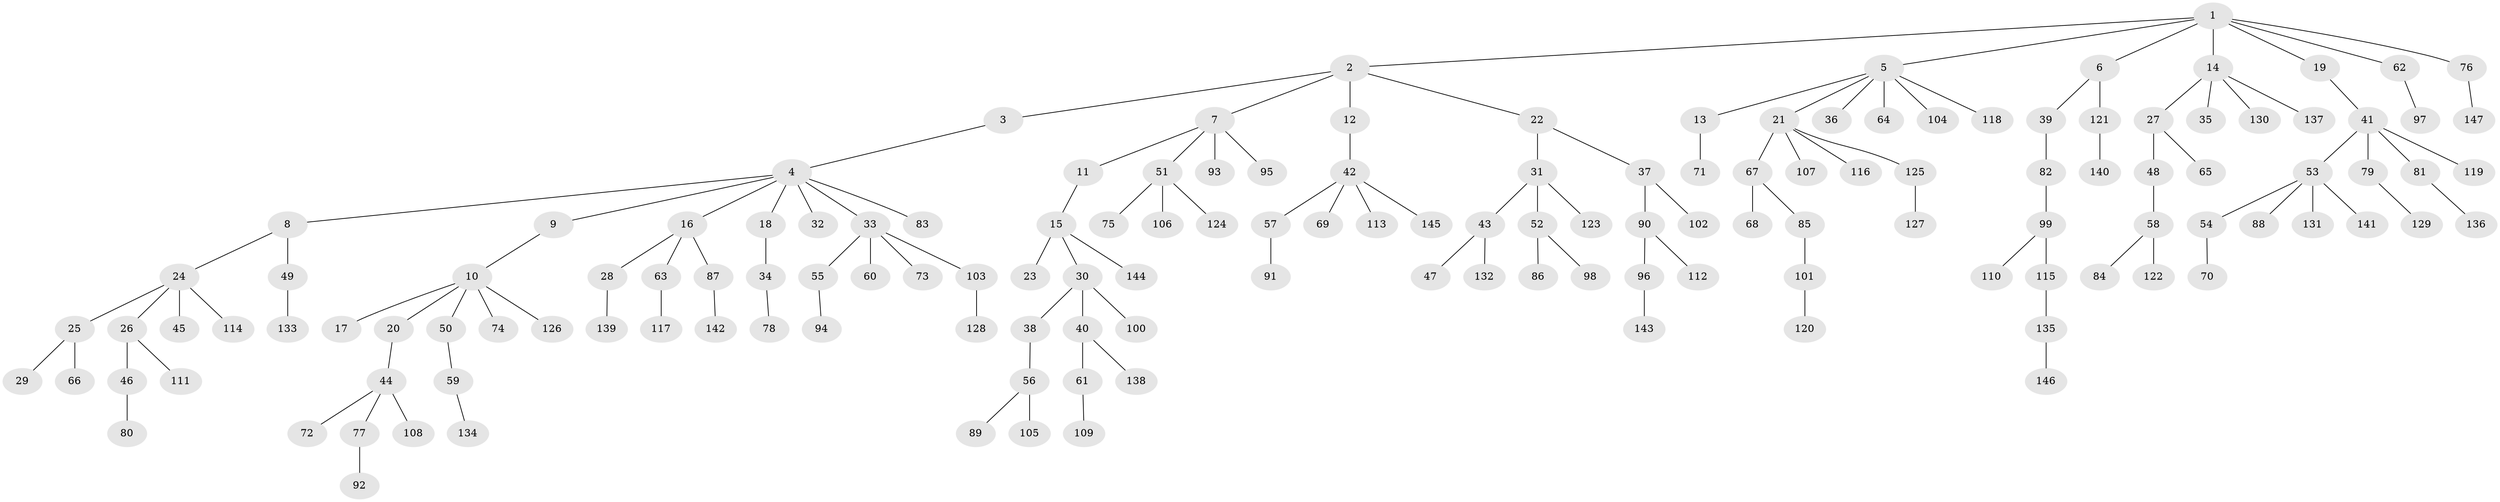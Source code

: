 // coarse degree distribution, {2: 0.22727272727272727, 1: 0.6704545454545454, 4: 0.045454545454545456, 5: 0.03409090909090909, 3: 0.011363636363636364, 41: 0.011363636363636364}
// Generated by graph-tools (version 1.1) at 2025/55/03/04/25 21:55:36]
// undirected, 147 vertices, 146 edges
graph export_dot {
graph [start="1"]
  node [color=gray90,style=filled];
  1;
  2;
  3;
  4;
  5;
  6;
  7;
  8;
  9;
  10;
  11;
  12;
  13;
  14;
  15;
  16;
  17;
  18;
  19;
  20;
  21;
  22;
  23;
  24;
  25;
  26;
  27;
  28;
  29;
  30;
  31;
  32;
  33;
  34;
  35;
  36;
  37;
  38;
  39;
  40;
  41;
  42;
  43;
  44;
  45;
  46;
  47;
  48;
  49;
  50;
  51;
  52;
  53;
  54;
  55;
  56;
  57;
  58;
  59;
  60;
  61;
  62;
  63;
  64;
  65;
  66;
  67;
  68;
  69;
  70;
  71;
  72;
  73;
  74;
  75;
  76;
  77;
  78;
  79;
  80;
  81;
  82;
  83;
  84;
  85;
  86;
  87;
  88;
  89;
  90;
  91;
  92;
  93;
  94;
  95;
  96;
  97;
  98;
  99;
  100;
  101;
  102;
  103;
  104;
  105;
  106;
  107;
  108;
  109;
  110;
  111;
  112;
  113;
  114;
  115;
  116;
  117;
  118;
  119;
  120;
  121;
  122;
  123;
  124;
  125;
  126;
  127;
  128;
  129;
  130;
  131;
  132;
  133;
  134;
  135;
  136;
  137;
  138;
  139;
  140;
  141;
  142;
  143;
  144;
  145;
  146;
  147;
  1 -- 2;
  1 -- 5;
  1 -- 6;
  1 -- 14;
  1 -- 19;
  1 -- 62;
  1 -- 76;
  2 -- 3;
  2 -- 7;
  2 -- 12;
  2 -- 22;
  3 -- 4;
  4 -- 8;
  4 -- 9;
  4 -- 16;
  4 -- 18;
  4 -- 32;
  4 -- 33;
  4 -- 83;
  5 -- 13;
  5 -- 21;
  5 -- 36;
  5 -- 64;
  5 -- 104;
  5 -- 118;
  6 -- 39;
  6 -- 121;
  7 -- 11;
  7 -- 51;
  7 -- 93;
  7 -- 95;
  8 -- 24;
  8 -- 49;
  9 -- 10;
  10 -- 17;
  10 -- 20;
  10 -- 50;
  10 -- 74;
  10 -- 126;
  11 -- 15;
  12 -- 42;
  13 -- 71;
  14 -- 27;
  14 -- 35;
  14 -- 130;
  14 -- 137;
  15 -- 23;
  15 -- 30;
  15 -- 144;
  16 -- 28;
  16 -- 63;
  16 -- 87;
  18 -- 34;
  19 -- 41;
  20 -- 44;
  21 -- 67;
  21 -- 107;
  21 -- 116;
  21 -- 125;
  22 -- 31;
  22 -- 37;
  24 -- 25;
  24 -- 26;
  24 -- 45;
  24 -- 114;
  25 -- 29;
  25 -- 66;
  26 -- 46;
  26 -- 111;
  27 -- 48;
  27 -- 65;
  28 -- 139;
  30 -- 38;
  30 -- 40;
  30 -- 100;
  31 -- 43;
  31 -- 52;
  31 -- 123;
  33 -- 55;
  33 -- 60;
  33 -- 73;
  33 -- 103;
  34 -- 78;
  37 -- 90;
  37 -- 102;
  38 -- 56;
  39 -- 82;
  40 -- 61;
  40 -- 138;
  41 -- 53;
  41 -- 79;
  41 -- 81;
  41 -- 119;
  42 -- 57;
  42 -- 69;
  42 -- 113;
  42 -- 145;
  43 -- 47;
  43 -- 132;
  44 -- 72;
  44 -- 77;
  44 -- 108;
  46 -- 80;
  48 -- 58;
  49 -- 133;
  50 -- 59;
  51 -- 75;
  51 -- 106;
  51 -- 124;
  52 -- 86;
  52 -- 98;
  53 -- 54;
  53 -- 88;
  53 -- 131;
  53 -- 141;
  54 -- 70;
  55 -- 94;
  56 -- 89;
  56 -- 105;
  57 -- 91;
  58 -- 84;
  58 -- 122;
  59 -- 134;
  61 -- 109;
  62 -- 97;
  63 -- 117;
  67 -- 68;
  67 -- 85;
  76 -- 147;
  77 -- 92;
  79 -- 129;
  81 -- 136;
  82 -- 99;
  85 -- 101;
  87 -- 142;
  90 -- 96;
  90 -- 112;
  96 -- 143;
  99 -- 110;
  99 -- 115;
  101 -- 120;
  103 -- 128;
  115 -- 135;
  121 -- 140;
  125 -- 127;
  135 -- 146;
}
